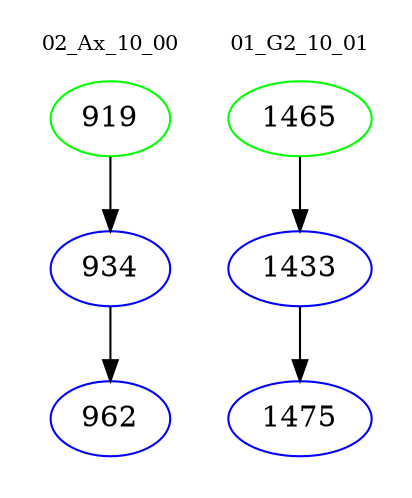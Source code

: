 digraph{
subgraph cluster_0 {
color = white
label = "02_Ax_10_00";
fontsize=10;
T0_919 [label="919", color="green"]
T0_919 -> T0_934 [color="black"]
T0_934 [label="934", color="blue"]
T0_934 -> T0_962 [color="black"]
T0_962 [label="962", color="blue"]
}
subgraph cluster_1 {
color = white
label = "01_G2_10_01";
fontsize=10;
T1_1465 [label="1465", color="green"]
T1_1465 -> T1_1433 [color="black"]
T1_1433 [label="1433", color="blue"]
T1_1433 -> T1_1475 [color="black"]
T1_1475 [label="1475", color="blue"]
}
}
